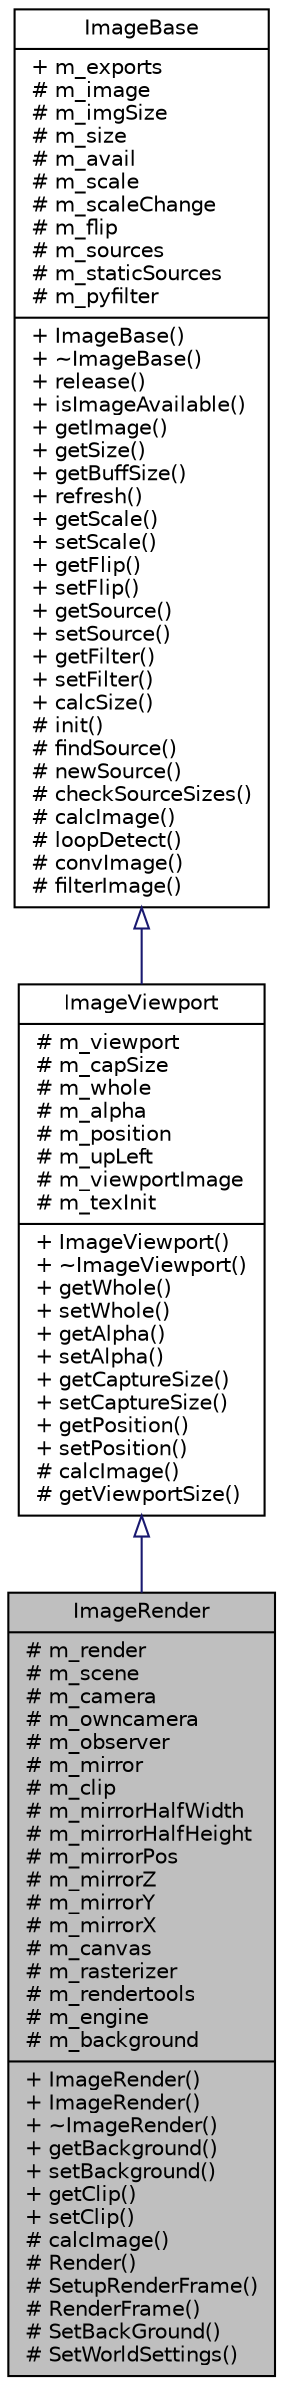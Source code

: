 digraph G
{
  edge [fontname="Helvetica",fontsize="10",labelfontname="Helvetica",labelfontsize="10"];
  node [fontname="Helvetica",fontsize="10",shape=record];
  Node1 [label="{ImageRender\n|# m_render\l# m_scene\l# m_camera\l# m_owncamera\l# m_observer\l# m_mirror\l# m_clip\l# m_mirrorHalfWidth\l# m_mirrorHalfHeight\l# m_mirrorPos\l# m_mirrorZ\l# m_mirrorY\l# m_mirrorX\l# m_canvas\l# m_rasterizer\l# m_rendertools\l# m_engine\l# m_background\l|+ ImageRender()\l+ ImageRender()\l+ ~ImageRender()\l+ getBackground()\l+ setBackground()\l+ getClip()\l+ setClip()\l# calcImage()\l# Render()\l# SetupRenderFrame()\l# RenderFrame()\l# SetBackGround()\l# SetWorldSettings()\l}",height=0.2,width=0.4,color="black", fillcolor="grey75", style="filled" fontcolor="black"];
  Node2 -> Node1 [dir=back,color="midnightblue",fontsize="10",style="solid",arrowtail="empty",fontname="Helvetica"];
  Node2 [label="{ImageViewport\n|# m_viewport\l# m_capSize\l# m_whole\l# m_alpha\l# m_position\l# m_upLeft\l# m_viewportImage\l# m_texInit\l|+ ImageViewport()\l+ ~ImageViewport()\l+ getWhole()\l+ setWhole()\l+ getAlpha()\l+ setAlpha()\l+ getCaptureSize()\l+ setCaptureSize()\l+ getPosition()\l+ setPosition()\l# calcImage()\l# getViewportSize()\l}",height=0.2,width=0.4,color="black", fillcolor="white", style="filled",URL="$d5/dbb/classImageViewport.html",tooltip="class for viewport access"];
  Node3 -> Node2 [dir=back,color="midnightblue",fontsize="10",style="solid",arrowtail="empty",fontname="Helvetica"];
  Node3 [label="{ImageBase\n|+ m_exports\l# m_image\l# m_imgSize\l# m_size\l# m_avail\l# m_scale\l# m_scaleChange\l# m_flip\l# m_sources\l# m_staticSources\l# m_pyfilter\l|+ ImageBase()\l+ ~ImageBase()\l+ release()\l+ isImageAvailable()\l+ getImage()\l+ getSize()\l+ getBuffSize()\l+ refresh()\l+ getScale()\l+ setScale()\l+ getFlip()\l+ setFlip()\l+ getSource()\l+ setSource()\l+ getFilter()\l+ setFilter()\l+ calcSize()\l# init()\l# findSource()\l# newSource()\l# checkSourceSizes()\l# calcImage()\l# loopDetect()\l# convImage()\l# filterImage()\l}",height=0.2,width=0.4,color="black", fillcolor="white", style="filled",URL="$d7/d1e/classImageBase.html",tooltip="base class for image filters"];
}

